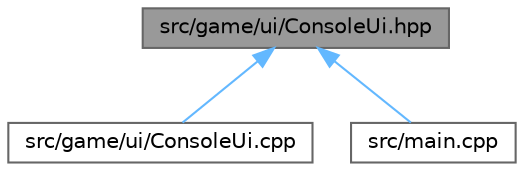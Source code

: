 digraph "src/game/ui/ConsoleUi.hpp"
{
 // LATEX_PDF_SIZE
  bgcolor="transparent";
  edge [fontname=Helvetica,fontsize=10,labelfontname=Helvetica,labelfontsize=10];
  node [fontname=Helvetica,fontsize=10,shape=box,height=0.2,width=0.4];
  Node1 [id="Node000001",label="src/game/ui/ConsoleUi.hpp",height=0.2,width=0.4,color="gray40", fillcolor="grey60", style="filled", fontcolor="black",tooltip="Declares the ConsoleUi class which provides a console-based user interface for the Game."];
  Node1 -> Node2 [id="edge1_Node000001_Node000002",dir="back",color="steelblue1",style="solid",tooltip=" "];
  Node2 [id="Node000002",label="src/game/ui/ConsoleUi.cpp",height=0.2,width=0.4,color="grey40", fillcolor="white", style="filled",URL="$db/df6/_console_ui_8cpp.html",tooltip=" "];
  Node1 -> Node3 [id="edge2_Node000001_Node000003",dir="back",color="steelblue1",style="solid",tooltip=" "];
  Node3 [id="Node000003",label="src/main.cpp",height=0.2,width=0.4,color="grey40", fillcolor="white", style="filled",URL="$df/d0a/main_8cpp.html",tooltip=" "];
}
